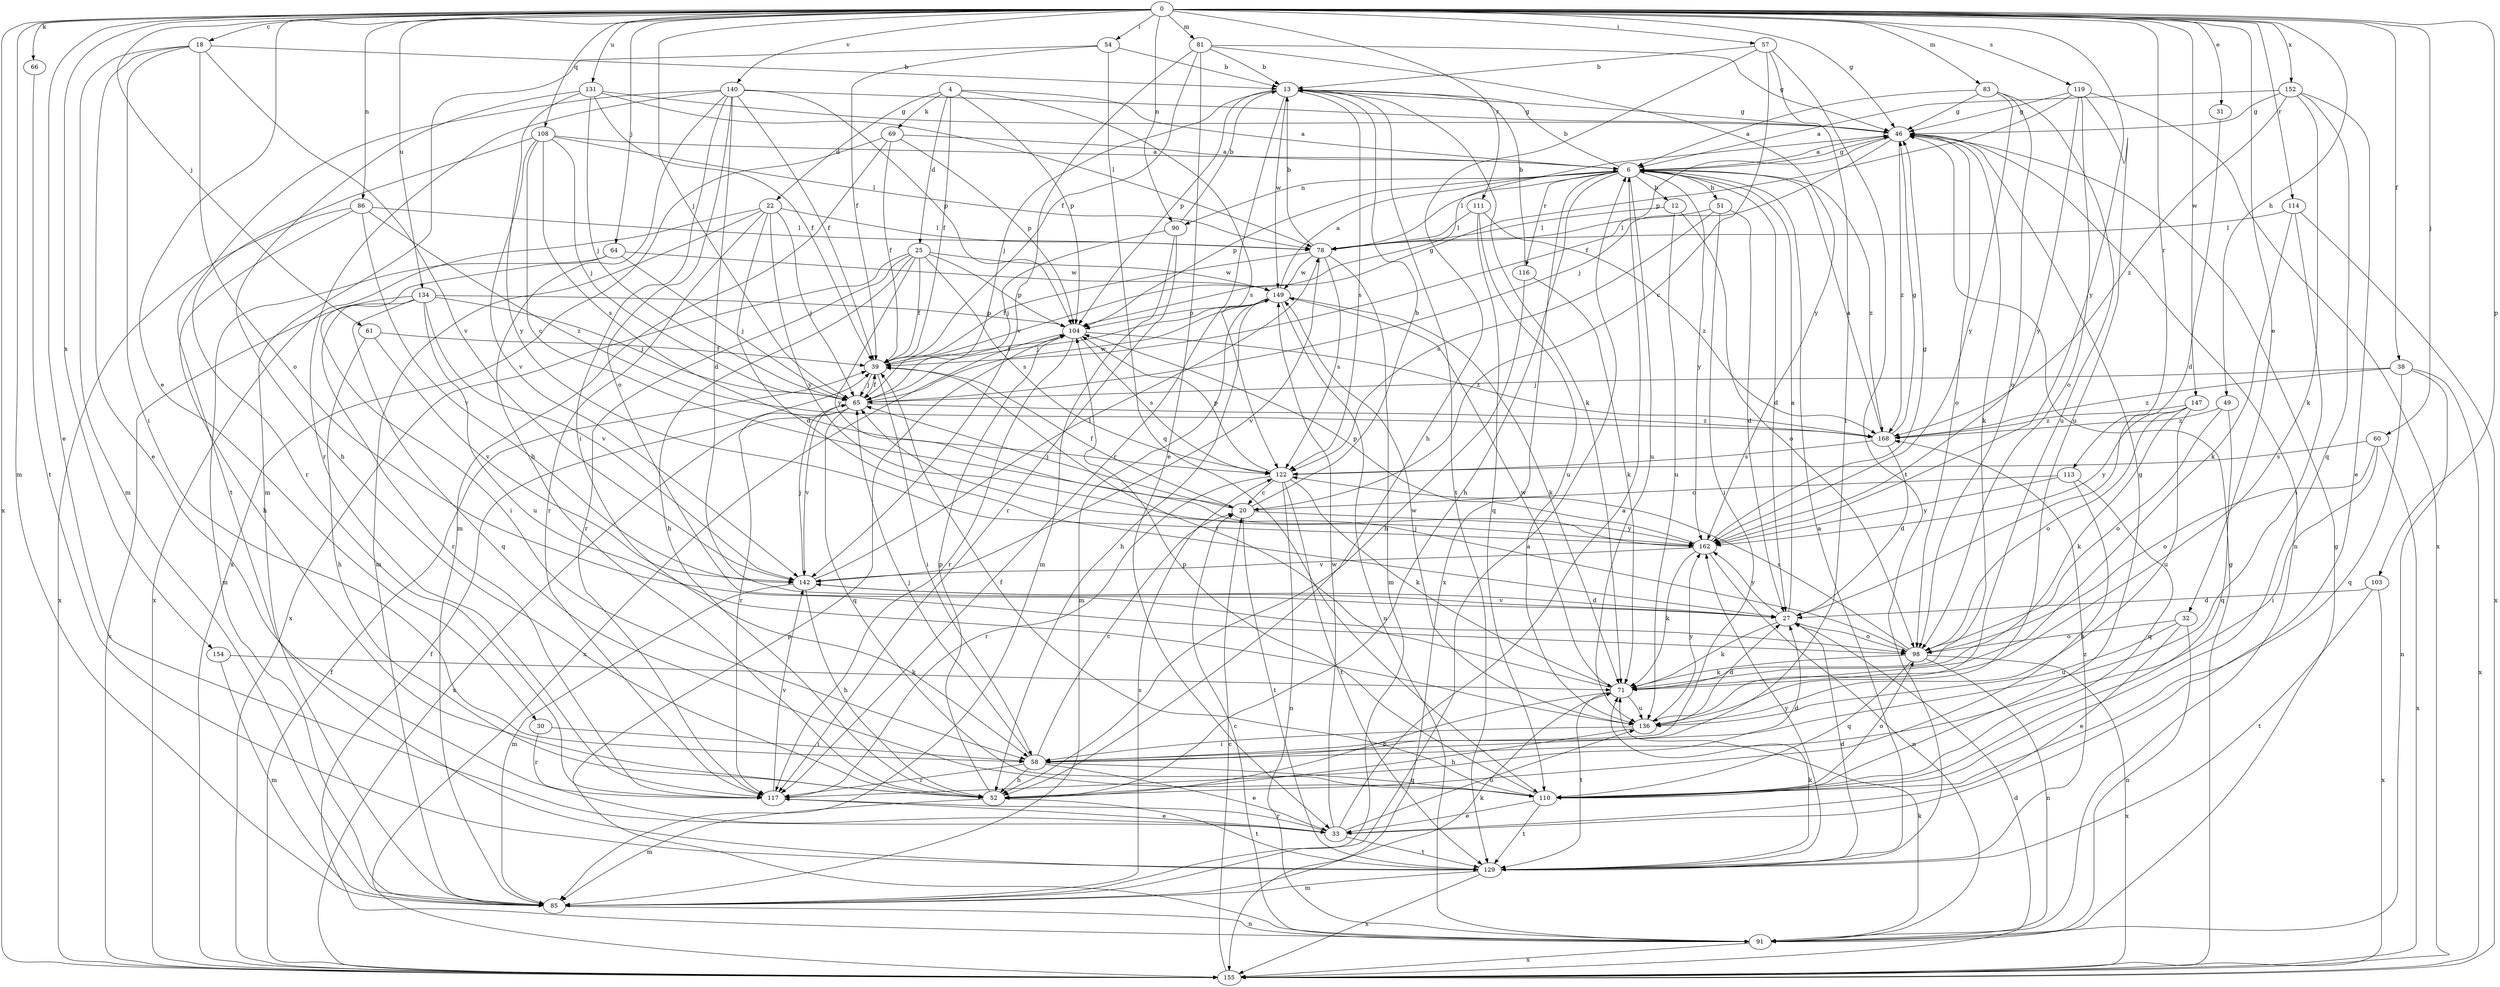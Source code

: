 strict digraph  {
0;
4;
6;
12;
13;
18;
20;
22;
25;
27;
30;
31;
32;
33;
38;
39;
46;
49;
51;
52;
54;
57;
58;
60;
61;
64;
65;
66;
69;
71;
78;
81;
83;
85;
86;
90;
91;
98;
103;
104;
108;
110;
111;
113;
114;
116;
117;
119;
122;
129;
131;
134;
136;
140;
142;
147;
149;
152;
154;
155;
162;
168;
0 -> 18  [label=c];
0 -> 30  [label=e];
0 -> 31  [label=e];
0 -> 32  [label=e];
0 -> 33  [label=e];
0 -> 38  [label=f];
0 -> 46  [label=g];
0 -> 49  [label=h];
0 -> 54  [label=i];
0 -> 57  [label=i];
0 -> 60  [label=j];
0 -> 61  [label=j];
0 -> 64  [label=j];
0 -> 65  [label=j];
0 -> 66  [label=k];
0 -> 81  [label=m];
0 -> 83  [label=m];
0 -> 85  [label=m];
0 -> 86  [label=n];
0 -> 90  [label=n];
0 -> 103  [label=p];
0 -> 108  [label=q];
0 -> 111  [label=r];
0 -> 113  [label=r];
0 -> 114  [label=r];
0 -> 119  [label=s];
0 -> 131  [label=u];
0 -> 134  [label=u];
0 -> 140  [label=v];
0 -> 147  [label=w];
0 -> 152  [label=x];
0 -> 154  [label=x];
0 -> 155  [label=x];
0 -> 162  [label=y];
4 -> 6  [label=a];
4 -> 22  [label=d];
4 -> 25  [label=d];
4 -> 39  [label=f];
4 -> 69  [label=k];
4 -> 104  [label=p];
4 -> 122  [label=s];
6 -> 12  [label=b];
6 -> 13  [label=b];
6 -> 27  [label=d];
6 -> 46  [label=g];
6 -> 51  [label=h];
6 -> 52  [label=h];
6 -> 78  [label=l];
6 -> 90  [label=n];
6 -> 104  [label=p];
6 -> 116  [label=r];
6 -> 136  [label=u];
6 -> 155  [label=x];
6 -> 162  [label=y];
6 -> 168  [label=z];
12 -> 78  [label=l];
12 -> 98  [label=o];
12 -> 136  [label=u];
13 -> 46  [label=g];
13 -> 65  [label=j];
13 -> 71  [label=k];
13 -> 104  [label=p];
13 -> 117  [label=r];
13 -> 122  [label=s];
13 -> 129  [label=t];
13 -> 149  [label=w];
18 -> 13  [label=b];
18 -> 33  [label=e];
18 -> 58  [label=i];
18 -> 85  [label=m];
18 -> 98  [label=o];
18 -> 142  [label=v];
20 -> 13  [label=b];
20 -> 39  [label=f];
20 -> 65  [label=j];
20 -> 129  [label=t];
20 -> 162  [label=y];
22 -> 27  [label=d];
22 -> 65  [label=j];
22 -> 78  [label=l];
22 -> 85  [label=m];
22 -> 117  [label=r];
22 -> 155  [label=x];
22 -> 162  [label=y];
25 -> 39  [label=f];
25 -> 52  [label=h];
25 -> 104  [label=p];
25 -> 117  [label=r];
25 -> 122  [label=s];
25 -> 149  [label=w];
25 -> 155  [label=x];
25 -> 162  [label=y];
27 -> 6  [label=a];
27 -> 71  [label=k];
27 -> 98  [label=o];
27 -> 142  [label=v];
27 -> 162  [label=y];
30 -> 58  [label=i];
30 -> 117  [label=r];
31 -> 27  [label=d];
32 -> 33  [label=e];
32 -> 91  [label=n];
32 -> 98  [label=o];
32 -> 136  [label=u];
33 -> 6  [label=a];
33 -> 117  [label=r];
33 -> 129  [label=t];
33 -> 136  [label=u];
33 -> 149  [label=w];
38 -> 65  [label=j];
38 -> 91  [label=n];
38 -> 110  [label=q];
38 -> 155  [label=x];
38 -> 168  [label=z];
39 -> 46  [label=g];
39 -> 58  [label=i];
39 -> 65  [label=j];
46 -> 6  [label=a];
46 -> 39  [label=f];
46 -> 65  [label=j];
46 -> 71  [label=k];
46 -> 91  [label=n];
46 -> 98  [label=o];
46 -> 168  [label=z];
49 -> 98  [label=o];
49 -> 110  [label=q];
49 -> 168  [label=z];
51 -> 27  [label=d];
51 -> 58  [label=i];
51 -> 78  [label=l];
51 -> 122  [label=s];
52 -> 85  [label=m];
52 -> 104  [label=p];
52 -> 129  [label=t];
54 -> 13  [label=b];
54 -> 39  [label=f];
54 -> 85  [label=m];
54 -> 110  [label=q];
57 -> 13  [label=b];
57 -> 20  [label=c];
57 -> 52  [label=h];
57 -> 58  [label=i];
57 -> 129  [label=t];
58 -> 20  [label=c];
58 -> 33  [label=e];
58 -> 52  [label=h];
58 -> 65  [label=j];
58 -> 110  [label=q];
58 -> 117  [label=r];
60 -> 58  [label=i];
60 -> 98  [label=o];
60 -> 122  [label=s];
60 -> 155  [label=x];
61 -> 39  [label=f];
61 -> 52  [label=h];
61 -> 142  [label=v];
64 -> 58  [label=i];
64 -> 65  [label=j];
64 -> 85  [label=m];
64 -> 149  [label=w];
65 -> 39  [label=f];
65 -> 110  [label=q];
65 -> 117  [label=r];
65 -> 142  [label=v];
65 -> 149  [label=w];
65 -> 155  [label=x];
65 -> 168  [label=z];
66 -> 129  [label=t];
69 -> 6  [label=a];
69 -> 39  [label=f];
69 -> 85  [label=m];
69 -> 104  [label=p];
69 -> 155  [label=x];
71 -> 39  [label=f];
71 -> 52  [label=h];
71 -> 129  [label=t];
71 -> 136  [label=u];
71 -> 149  [label=w];
78 -> 13  [label=b];
78 -> 39  [label=f];
78 -> 85  [label=m];
78 -> 122  [label=s];
78 -> 142  [label=v];
78 -> 149  [label=w];
81 -> 13  [label=b];
81 -> 33  [label=e];
81 -> 39  [label=f];
81 -> 46  [label=g];
81 -> 142  [label=v];
81 -> 162  [label=y];
83 -> 6  [label=a];
83 -> 46  [label=g];
83 -> 98  [label=o];
83 -> 136  [label=u];
83 -> 162  [label=y];
85 -> 6  [label=a];
85 -> 71  [label=k];
85 -> 91  [label=n];
85 -> 122  [label=s];
86 -> 52  [label=h];
86 -> 78  [label=l];
86 -> 142  [label=v];
86 -> 155  [label=x];
86 -> 168  [label=z];
90 -> 13  [label=b];
90 -> 65  [label=j];
90 -> 85  [label=m];
90 -> 117  [label=r];
91 -> 20  [label=c];
91 -> 39  [label=f];
91 -> 46  [label=g];
91 -> 71  [label=k];
91 -> 104  [label=p];
91 -> 155  [label=x];
98 -> 65  [label=j];
98 -> 71  [label=k];
98 -> 91  [label=n];
98 -> 110  [label=q];
98 -> 122  [label=s];
98 -> 155  [label=x];
103 -> 27  [label=d];
103 -> 129  [label=t];
103 -> 155  [label=x];
104 -> 39  [label=f];
104 -> 117  [label=r];
104 -> 122  [label=s];
104 -> 155  [label=x];
104 -> 168  [label=z];
108 -> 6  [label=a];
108 -> 20  [label=c];
108 -> 65  [label=j];
108 -> 78  [label=l];
108 -> 117  [label=r];
108 -> 122  [label=s];
108 -> 142  [label=v];
110 -> 33  [label=e];
110 -> 39  [label=f];
110 -> 46  [label=g];
110 -> 98  [label=o];
110 -> 104  [label=p];
110 -> 129  [label=t];
111 -> 78  [label=l];
111 -> 110  [label=q];
111 -> 136  [label=u];
111 -> 168  [label=z];
113 -> 20  [label=c];
113 -> 52  [label=h];
113 -> 110  [label=q];
113 -> 162  [label=y];
114 -> 58  [label=i];
114 -> 71  [label=k];
114 -> 78  [label=l];
114 -> 155  [label=x];
116 -> 13  [label=b];
116 -> 52  [label=h];
116 -> 71  [label=k];
117 -> 27  [label=d];
117 -> 33  [label=e];
117 -> 142  [label=v];
119 -> 46  [label=g];
119 -> 98  [label=o];
119 -> 104  [label=p];
119 -> 136  [label=u];
119 -> 155  [label=x];
119 -> 162  [label=y];
122 -> 20  [label=c];
122 -> 71  [label=k];
122 -> 91  [label=n];
122 -> 104  [label=p];
122 -> 117  [label=r];
122 -> 129  [label=t];
129 -> 6  [label=a];
129 -> 27  [label=d];
129 -> 71  [label=k];
129 -> 85  [label=m];
129 -> 155  [label=x];
129 -> 162  [label=y];
129 -> 168  [label=z];
131 -> 39  [label=f];
131 -> 46  [label=g];
131 -> 52  [label=h];
131 -> 65  [label=j];
131 -> 78  [label=l];
131 -> 162  [label=y];
134 -> 65  [label=j];
134 -> 104  [label=p];
134 -> 110  [label=q];
134 -> 117  [label=r];
134 -> 136  [label=u];
134 -> 142  [label=v];
134 -> 155  [label=x];
136 -> 27  [label=d];
136 -> 52  [label=h];
136 -> 58  [label=i];
136 -> 149  [label=w];
136 -> 162  [label=y];
140 -> 27  [label=d];
140 -> 39  [label=f];
140 -> 46  [label=g];
140 -> 52  [label=h];
140 -> 58  [label=i];
140 -> 98  [label=o];
140 -> 104  [label=p];
140 -> 117  [label=r];
140 -> 129  [label=t];
142 -> 27  [label=d];
142 -> 52  [label=h];
142 -> 65  [label=j];
142 -> 78  [label=l];
142 -> 85  [label=m];
147 -> 71  [label=k];
147 -> 98  [label=o];
147 -> 136  [label=u];
147 -> 162  [label=y];
147 -> 168  [label=z];
149 -> 6  [label=a];
149 -> 52  [label=h];
149 -> 65  [label=j];
149 -> 71  [label=k];
149 -> 85  [label=m];
149 -> 91  [label=n];
149 -> 104  [label=p];
152 -> 6  [label=a];
152 -> 33  [label=e];
152 -> 46  [label=g];
152 -> 71  [label=k];
152 -> 110  [label=q];
152 -> 168  [label=z];
154 -> 71  [label=k];
154 -> 85  [label=m];
155 -> 20  [label=c];
155 -> 27  [label=d];
155 -> 39  [label=f];
155 -> 46  [label=g];
162 -> 46  [label=g];
162 -> 71  [label=k];
162 -> 91  [label=n];
162 -> 104  [label=p];
162 -> 142  [label=v];
168 -> 6  [label=a];
168 -> 27  [label=d];
168 -> 46  [label=g];
168 -> 122  [label=s];
}
